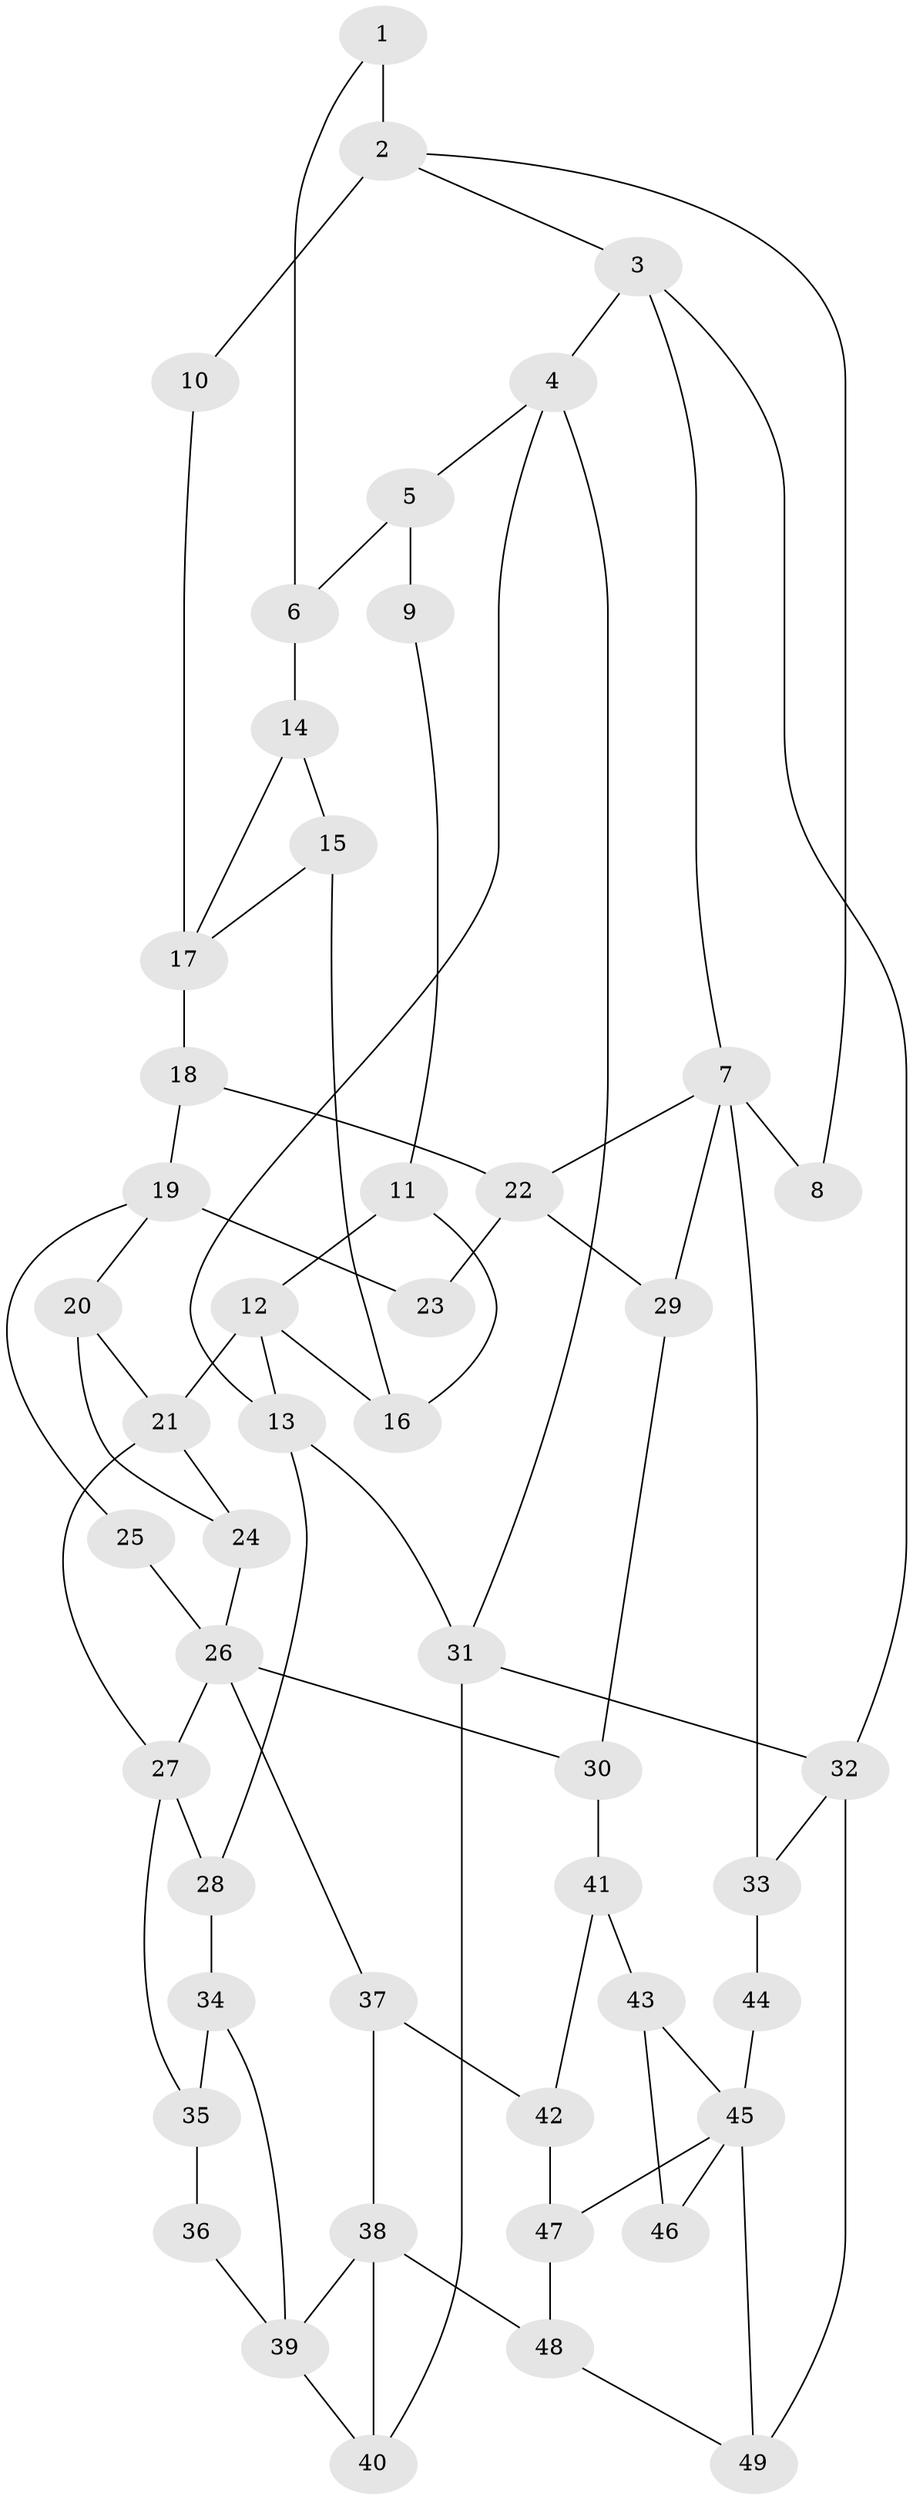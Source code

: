 // original degree distribution, {3: 0.04081632653061224, 4: 0.21428571428571427, 6: 0.23469387755102042, 5: 0.5102040816326531}
// Generated by graph-tools (version 1.1) at 2025/38/03/09/25 02:38:52]
// undirected, 49 vertices, 79 edges
graph export_dot {
graph [start="1"]
  node [color=gray90,style=filled];
  1;
  2;
  3;
  4;
  5;
  6;
  7;
  8;
  9;
  10;
  11;
  12;
  13;
  14;
  15;
  16;
  17;
  18;
  19;
  20;
  21;
  22;
  23;
  24;
  25;
  26;
  27;
  28;
  29;
  30;
  31;
  32;
  33;
  34;
  35;
  36;
  37;
  38;
  39;
  40;
  41;
  42;
  43;
  44;
  45;
  46;
  47;
  48;
  49;
  1 -- 2 [weight=2.0];
  1 -- 6 [weight=1.0];
  2 -- 3 [weight=1.0];
  2 -- 8 [weight=1.0];
  2 -- 10 [weight=2.0];
  3 -- 4 [weight=1.0];
  3 -- 7 [weight=1.0];
  3 -- 32 [weight=1.0];
  4 -- 5 [weight=1.0];
  4 -- 13 [weight=1.0];
  4 -- 31 [weight=1.0];
  5 -- 6 [weight=1.0];
  5 -- 9 [weight=2.0];
  6 -- 14 [weight=1.0];
  7 -- 8 [weight=2.0];
  7 -- 22 [weight=1.0];
  7 -- 29 [weight=1.0];
  7 -- 33 [weight=1.0];
  9 -- 11 [weight=1.0];
  10 -- 17 [weight=2.0];
  11 -- 12 [weight=1.0];
  11 -- 16 [weight=1.0];
  12 -- 13 [weight=2.0];
  12 -- 16 [weight=1.0];
  12 -- 21 [weight=2.0];
  13 -- 28 [weight=1.0];
  13 -- 31 [weight=1.0];
  14 -- 15 [weight=1.0];
  14 -- 17 [weight=1.0];
  15 -- 16 [weight=1.0];
  15 -- 17 [weight=1.0];
  17 -- 18 [weight=2.0];
  18 -- 19 [weight=2.0];
  18 -- 22 [weight=1.0];
  19 -- 20 [weight=1.0];
  19 -- 23 [weight=2.0];
  19 -- 25 [weight=1.0];
  20 -- 21 [weight=1.0];
  20 -- 24 [weight=1.0];
  21 -- 24 [weight=1.0];
  21 -- 27 [weight=1.0];
  22 -- 23 [weight=1.0];
  22 -- 29 [weight=2.0];
  24 -- 26 [weight=1.0];
  25 -- 26 [weight=2.0];
  26 -- 27 [weight=1.0];
  26 -- 30 [weight=1.0];
  26 -- 37 [weight=1.0];
  27 -- 28 [weight=1.0];
  27 -- 35 [weight=1.0];
  28 -- 34 [weight=1.0];
  29 -- 30 [weight=1.0];
  30 -- 41 [weight=1.0];
  31 -- 32 [weight=1.0];
  31 -- 40 [weight=2.0];
  32 -- 33 [weight=1.0];
  32 -- 49 [weight=1.0];
  33 -- 44 [weight=1.0];
  34 -- 35 [weight=1.0];
  34 -- 39 [weight=1.0];
  35 -- 36 [weight=2.0];
  36 -- 39 [weight=1.0];
  37 -- 38 [weight=1.0];
  37 -- 42 [weight=1.0];
  38 -- 39 [weight=1.0];
  38 -- 40 [weight=2.0];
  38 -- 48 [weight=1.0];
  39 -- 40 [weight=2.0];
  41 -- 42 [weight=1.0];
  41 -- 43 [weight=1.0];
  42 -- 47 [weight=1.0];
  43 -- 45 [weight=1.0];
  43 -- 46 [weight=2.0];
  44 -- 45 [weight=2.0];
  45 -- 46 [weight=1.0];
  45 -- 47 [weight=1.0];
  45 -- 49 [weight=1.0];
  47 -- 48 [weight=1.0];
  48 -- 49 [weight=1.0];
}
